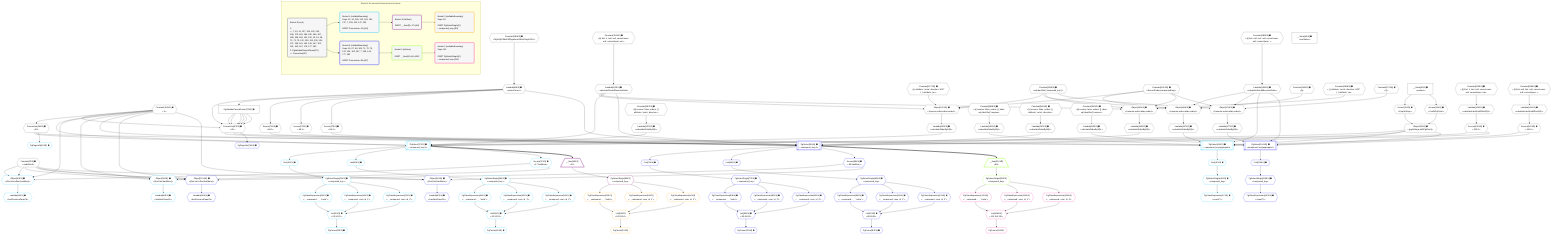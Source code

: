 %%{init: {'themeVariables': { 'fontSize': '12px'}}}%%
graph TD
    classDef path fill:#eee,stroke:#000,color:#000
    classDef plan fill:#fff,stroke-width:1px,color:#000
    classDef itemplan fill:#fff,stroke-width:2px,color:#000
    classDef unbatchedplan fill:#dff,stroke-width:1px,color:#000
    classDef sideeffectplan fill:#fcc,stroke-width:2px,color:#000
    classDef bucket fill:#f6f6f6,color:#000,stroke-width:2px,text-align:left


    %% plan dependencies
    Connection67{{"Connection[67∈0] ➊<br />ᐸ65ᐳ"}}:::plan
    Constant183{{"Constant[183∈0] ➊<br />ᐸ1ᐳ"}}:::plan
    Lambda68{{"Lambda[68∈0] ➊<br />ᐸparseCursorᐳ"}}:::plan
    PgValidateParsedCursor70["PgValidateParsedCursor[70∈0] ➊"]:::plan
    Constant183 & Lambda68 & PgValidateParsedCursor70 & PgValidateParsedCursor70 & PgValidateParsedCursor70 & PgValidateParsedCursor70 & PgValidateParsedCursor70 & PgValidateParsedCursor70 --> Connection67
    Object130{{"Object[130∈0] ➊<br />ᐸ{reverse,orders,alias,codec}ᐳ"}}:::plan
    Lambda122{{"Lambda[122∈0] ➊<br />ᐸcalculateShouldReverseOrderᐳ"}}:::plan
    Constant127{{"Constant[127∈0] ➊<br />ᐸ[ { attribute: 'extra', direction: 'ASC' }, { attribute: 'peᐳ"}}:::plan
    Constant128{{"Constant[128∈0] ➊<br />ᐸsql.identifier(”compound_key”)ᐳ"}}:::plan
    Constant129{{"Constant[129∈0] ➊<br />ᐸRecordCodec(compoundKey)ᐳ"}}:::plan
    Lambda122 & Constant127 & Constant128 & Constant129 --> Object130
    Object146{{"Object[146∈0] ➊<br />ᐸ{reverse,orders,alias,codec}ᐳ"}}:::plan
    Lambda139{{"Lambda[139∈0] ➊<br />ᐸcalculateShouldReverseOrderᐳ"}}:::plan
    Constant143{{"Constant[143∈0] ➊<br />ᐸ[]ᐳ"}}:::plan
    Lambda139 & Constant143 & Constant128 & Constant129 --> Object146
    Object161{{"Object[161∈0] ➊<br />ᐸ{reverse,orders,alias,codec}ᐳ"}}:::plan
    Constant158{{"Constant[158∈0] ➊<br />ᐸ[ { attribute: 'extra', direction: 'ASC' }, { attribute: 'peᐳ"}}:::plan
    Lambda122 & Constant158 & Constant128 & Constant129 --> Object161
    Object176{{"Object[176∈0] ➊<br />ᐸ{reverse,orders,alias,codec}ᐳ"}}:::plan
    Constant173{{"Constant[173∈0] ➊<br />ᐸ[]ᐳ"}}:::plan
    Lambda139 & Constant173 & Constant128 & Constant129 --> Object176
    Object15{{"Object[15∈0] ➊<br />ᐸ{pgSettings,withPgClient}ᐳ"}}:::plan
    Access13{{"Access[13∈0] ➊<br />ᐸ2.pgSettingsᐳ"}}:::plan
    Access14{{"Access[14∈0] ➊<br />ᐸ2.withPgClientᐳ"}}:::plan
    Access13 & Access14 --> Object15
    __Value2["__Value[2∈0] ➊<br />ᐸcontextᐳ"]:::plan
    __Value2 --> Access13
    __Value2 --> Access14
    Connection16{{"Connection[16∈0] ➊<br />ᐸ12ᐳ"}}:::plan
    Constant183 --> Connection16
    Constant184{{"Constant[184∈0] ➊<br />ᐸ'WyIzNjY0MzE3ZDgwIixmYWxzZSwyLDFd'ᐳ"}}:::plan
    Constant184 --> Lambda68
    Lambda68 --> PgValidateParsedCursor70
    Access71{{"Access[71∈0] ➊<br />ᐸ68.1ᐳ"}}:::plan
    Lambda68 --> Access71
    Access72{{"Access[72∈0] ➊<br />ᐸ68.2ᐳ"}}:::plan
    Lambda68 --> Access72
    Access73{{"Access[73∈0] ➊<br />ᐸ68.3ᐳ"}}:::plan
    Lambda68 --> Access73
    Constant191{{"Constant[191∈0] ➊<br />ᐸ§{ first: 1, last: null, cursorLower: null, cursorUpper: nulᐳ"}}:::plan
    Constant191 --> Lambda122
    Lambda125{{"Lambda[125∈0] ➊<br />ᐸcalculateLimitAndOffsetSQLᐳ"}}:::plan
    Constant192{{"Constant[192∈0] ➊<br />ᐸ§{ first: 1, last: null, cursorLower: null, cursorUpper: nulᐳ"}}:::plan
    Constant192 --> Lambda125
    Access126{{"Access[126∈0] ➊<br />ᐸ125.0ᐳ"}}:::plan
    Lambda125 --> Access126
    Lambda131{{"Lambda[131∈0] ➊<br />ᐸcalculateOrderBySQLᐳ"}}:::plan
    Object130 --> Lambda131
    Lambda137{{"Lambda[137∈0] ➊<br />ᐸcalculateOrderBySQLᐳ"}}:::plan
    Constant187{{"Constant[187∈0] ➊<br />ᐸ§{ reverse: false, orders: [ { attribute: 'extra', directionᐳ"}}:::plan
    Constant187 --> Lambda137
    Constant185{{"Constant[185∈0] ➊<br />ᐸ§{ first: null, last: null, cursorLower: null, cursorUpper: ᐳ"}}:::plan
    Constant185 --> Lambda139
    Lambda141{{"Lambda[141∈0] ➊<br />ᐸcalculateLimitAndOffsetSQLᐳ"}}:::plan
    Constant186{{"Constant[186∈0] ➊<br />ᐸ§{ first: null, last: null, cursorLower: null, cursorUpper: ᐳ"}}:::plan
    Constant186 --> Lambda141
    Access142{{"Access[142∈0] ➊<br />ᐸ141.0ᐳ"}}:::plan
    Lambda141 --> Access142
    Lambda147{{"Lambda[147∈0] ➊<br />ᐸcalculateOrderBySQLᐳ"}}:::plan
    Object146 --> Lambda147
    Lambda152{{"Lambda[152∈0] ➊<br />ᐸcalculateOrderBySQLᐳ"}}:::plan
    Constant188{{"Constant[188∈0] ➊<br />ᐸ§{ reverse: false, orders: [], alias: sql.identifier(”compouᐳ"}}:::plan
    Constant188 --> Lambda152
    Lambda162{{"Lambda[162∈0] ➊<br />ᐸcalculateOrderBySQLᐳ"}}:::plan
    Object161 --> Lambda162
    Lambda167{{"Lambda[167∈0] ➊<br />ᐸcalculateOrderBySQLᐳ"}}:::plan
    Constant189{{"Constant[189∈0] ➊<br />ᐸ§{ reverse: false, orders: [ { attribute: 'extra', directionᐳ"}}:::plan
    Constant189 --> Lambda167
    Lambda177{{"Lambda[177∈0] ➊<br />ᐸcalculateOrderBySQLᐳ"}}:::plan
    Object176 --> Lambda177
    Lambda182{{"Lambda[182∈0] ➊<br />ᐸcalculateOrderBySQLᐳ"}}:::plan
    Constant190{{"Constant[190∈0] ➊<br />ᐸ§{ reverse: false, orders: [], alias: sql.identifier(”compouᐳ"}}:::plan
    Constant190 --> Lambda182
    __Value4["__Value[4∈0] ➊<br />ᐸrootValueᐳ"]:::plan
    Constant7{{"Constant[7∈0] ➊<br />ᐸundefinedᐳ"}}:::plan
    PgSelect17[["PgSelect[17∈1] ➊<br />ᐸcompound_key+1ᐳ"]]:::plan
    Object15 & Connection16 & Constant183 & Lambda122 & Access126 & Lambda131 & Lambda137 --> PgSelect17
    PgSelect44[["PgSelect[44∈1] ➊<br />ᐸcompound_key(aggregate)ᐳ"]]:::plan
    Object15 & Connection16 & Lambda139 & Access142 & Lambda147 & Lambda152 --> PgSelect44
    Object42{{"Object[42∈1] ➊<br />ᐸ{first,last,offset,hasMore}ᐳ"}}:::plan
    Access37{{"Access[37∈1] ➊<br />ᐸ17.hasMoreᐳ"}}:::plan
    Constant183 & Constant7 & Constant7 & Access37 --> Object42
    List26{{"List[26∈1] ➊<br />ᐸ23,24,25ᐳ"}}:::plan
    PgClassExpression23{{"PgClassExpression[23∈1] ➊<br />ᐸ__compound...__.”extra”ᐳ"}}:::plan
    PgClassExpression24{{"PgClassExpression[24∈1] ➊<br />ᐸ__compound...rson_id_1”ᐳ"}}:::plan
    PgClassExpression25{{"PgClassExpression[25∈1] ➊<br />ᐸ__compound...rson_id_2”ᐳ"}}:::plan
    PgClassExpression23 & PgClassExpression24 & PgClassExpression25 --> List26
    List34{{"List[34∈1] ➊<br />ᐸ31,32,33ᐳ"}}:::plan
    PgClassExpression31{{"PgClassExpression[31∈1] ➊<br />ᐸ__compound...__.”extra”ᐳ"}}:::plan
    PgClassExpression32{{"PgClassExpression[32∈1] ➊<br />ᐸ__compound...rson_id_1”ᐳ"}}:::plan
    PgClassExpression33{{"PgClassExpression[33∈1] ➊<br />ᐸ__compound...rson_id_2”ᐳ"}}:::plan
    PgClassExpression31 & PgClassExpression32 & PgClassExpression33 --> List34
    Object38{{"Object[38∈1] ➊<br />ᐸ{first,last,hasMore}ᐳ"}}:::plan
    Constant183 & Constant7 & Access37 --> Object38
    PgPageInfo18{{"PgPageInfo[18∈1] ➊"}}:::plan
    Connection16 --> PgPageInfo18
    First20{{"First[20∈1] ➊"}}:::plan
    PgSelect17 --> First20
    PgSelectSingle21{{"PgSelectSingle[21∈1] ➊<br />ᐸcompound_keyᐳ"}}:::plan
    First20 --> PgSelectSingle21
    PgCursor22{{"PgCursor[22∈1] ➊"}}:::plan
    List26 --> PgCursor22
    PgSelectSingle21 --> PgClassExpression23
    PgSelectSingle21 --> PgClassExpression24
    PgSelectSingle21 --> PgClassExpression25
    Last28{{"Last[28∈1] ➊"}}:::plan
    PgSelect17 --> Last28
    PgSelectSingle29{{"PgSelectSingle[29∈1] ➊<br />ᐸcompound_keyᐳ"}}:::plan
    Last28 --> PgSelectSingle29
    PgCursor30{{"PgCursor[30∈1] ➊"}}:::plan
    List34 --> PgCursor30
    PgSelectSingle29 --> PgClassExpression31
    PgSelectSingle29 --> PgClassExpression32
    PgSelectSingle29 --> PgClassExpression33
    PgSelect17 --> Access37
    Lambda39{{"Lambda[39∈1] ➊<br />ᐸhasNextPageCbᐳ"}}:::plan
    Object38 --> Lambda39
    Lambda43{{"Lambda[43∈1] ➊<br />ᐸhasPreviousPageCbᐳ"}}:::plan
    Object42 --> Lambda43
    First45{{"First[45∈1] ➊"}}:::plan
    PgSelect44 --> First45
    PgSelectSingle46{{"PgSelectSingle[46∈1] ➊<br />ᐸcompound_keyᐳ"}}:::plan
    First45 --> PgSelectSingle46
    PgClassExpression47{{"PgClassExpression[47∈1] ➊<br />ᐸcount(*)ᐳ"}}:::plan
    PgSelectSingle46 --> PgClassExpression47
    __Item49[/"__Item[49∈2]<br />ᐸ17ᐳ"\]:::itemplan
    PgSelect17 ==> __Item49
    PgSelectSingle50{{"PgSelectSingle[50∈2]<br />ᐸcompound_keyᐳ"}}:::plan
    __Item49 --> PgSelectSingle50
    List55{{"List[55∈3]<br />ᐸ52,53,54ᐳ"}}:::plan
    PgClassExpression52{{"PgClassExpression[52∈3]<br />ᐸ__compound...__.”extra”ᐳ"}}:::plan
    PgClassExpression53{{"PgClassExpression[53∈3]<br />ᐸ__compound...rson_id_1”ᐳ"}}:::plan
    PgClassExpression54{{"PgClassExpression[54∈3]<br />ᐸ__compound...rson_id_2”ᐳ"}}:::plan
    PgClassExpression52 & PgClassExpression53 & PgClassExpression54 --> List55
    PgCursor51{{"PgCursor[51∈3]"}}:::plan
    List55 --> PgCursor51
    PgSelectSingle50 --> PgClassExpression52
    PgSelectSingle50 --> PgClassExpression53
    PgSelectSingle50 --> PgClassExpression54
    PgSelect69[["PgSelect[69∈4] ➊<br />ᐸcompound_key+1ᐳ"]]:::plan
    Object15 & Connection67 & Lambda68 & Constant183 & Access71 & Access72 & Access73 & Lambda122 & Access126 & Lambda162 & Lambda167 --> PgSelect69
    PgSelect104[["PgSelect[104∈4] ➊<br />ᐸcompound_key(aggregate)ᐳ"]]:::plan
    Object15 & Connection67 & Lambda139 & Access142 & Lambda177 & Lambda182 --> PgSelect104
    Object101{{"Object[101∈4] ➊<br />ᐸ{first,last,offset,hasMore}ᐳ"}}:::plan
    Access95{{"Access[95∈4] ➊<br />ᐸ69.hasMoreᐳ"}}:::plan
    Constant183 & Constant7 & Constant7 & Access95 --> Object101
    List83{{"List[83∈4] ➊<br />ᐸ80,81,82ᐳ"}}:::plan
    PgClassExpression80{{"PgClassExpression[80∈4] ➊<br />ᐸ__compound...__.”extra”ᐳ"}}:::plan
    PgClassExpression81{{"PgClassExpression[81∈4] ➊<br />ᐸ__compound...rson_id_1”ᐳ"}}:::plan
    PgClassExpression82{{"PgClassExpression[82∈4] ➊<br />ᐸ__compound...rson_id_2”ᐳ"}}:::plan
    PgClassExpression80 & PgClassExpression81 & PgClassExpression82 --> List83
    List92{{"List[92∈4] ➊<br />ᐸ89,90,91ᐳ"}}:::plan
    PgClassExpression89{{"PgClassExpression[89∈4] ➊<br />ᐸ__compound...__.”extra”ᐳ"}}:::plan
    PgClassExpression90{{"PgClassExpression[90∈4] ➊<br />ᐸ__compound...rson_id_1”ᐳ"}}:::plan
    PgClassExpression91{{"PgClassExpression[91∈4] ➊<br />ᐸ__compound...rson_id_2”ᐳ"}}:::plan
    PgClassExpression89 & PgClassExpression90 & PgClassExpression91 --> List92
    Object96{{"Object[96∈4] ➊<br />ᐸ{first,last,hasMore}ᐳ"}}:::plan
    Constant183 & Constant7 & Access95 --> Object96
    PgPageInfo74{{"PgPageInfo[74∈4] ➊"}}:::plan
    Connection67 --> PgPageInfo74
    First76{{"First[76∈4] ➊"}}:::plan
    PgSelect69 --> First76
    PgSelectSingle77{{"PgSelectSingle[77∈4] ➊<br />ᐸcompound_keyᐳ"}}:::plan
    First76 --> PgSelectSingle77
    PgCursor78{{"PgCursor[78∈4] ➊"}}:::plan
    List83 --> PgCursor78
    PgSelectSingle77 --> PgClassExpression80
    PgSelectSingle77 --> PgClassExpression81
    PgSelectSingle77 --> PgClassExpression82
    Last85{{"Last[85∈4] ➊"}}:::plan
    PgSelect69 --> Last85
    PgSelectSingle86{{"PgSelectSingle[86∈4] ➊<br />ᐸcompound_keyᐳ"}}:::plan
    Last85 --> PgSelectSingle86
    PgCursor87{{"PgCursor[87∈4] ➊"}}:::plan
    List92 --> PgCursor87
    PgSelectSingle86 --> PgClassExpression89
    PgSelectSingle86 --> PgClassExpression90
    PgSelectSingle86 --> PgClassExpression91
    PgSelect69 --> Access95
    Lambda97{{"Lambda[97∈4] ➊<br />ᐸhasNextPageCbᐳ"}}:::plan
    Object96 --> Lambda97
    Lambda102{{"Lambda[102∈4] ➊<br />ᐸhasPreviousPageCbᐳ"}}:::plan
    Object101 --> Lambda102
    First105{{"First[105∈4] ➊"}}:::plan
    PgSelect104 --> First105
    PgSelectSingle106{{"PgSelectSingle[106∈4] ➊<br />ᐸcompound_keyᐳ"}}:::plan
    First105 --> PgSelectSingle106
    PgClassExpression107{{"PgClassExpression[107∈4] ➊<br />ᐸcount(*)ᐳ"}}:::plan
    PgSelectSingle106 --> PgClassExpression107
    __Item110[/"__Item[110∈5]<br />ᐸ69ᐳ"\]:::itemplan
    PgSelect69 ==> __Item110
    PgSelectSingle111{{"PgSelectSingle[111∈5]<br />ᐸcompound_keyᐳ"}}:::plan
    __Item110 --> PgSelectSingle111
    List116{{"List[116∈6]<br />ᐸ113,114,115ᐳ"}}:::plan
    PgClassExpression113{{"PgClassExpression[113∈6]<br />ᐸ__compound...__.”extra”ᐳ"}}:::plan
    PgClassExpression114{{"PgClassExpression[114∈6]<br />ᐸ__compound...rson_id_1”ᐳ"}}:::plan
    PgClassExpression115{{"PgClassExpression[115∈6]<br />ᐸ__compound...rson_id_2”ᐳ"}}:::plan
    PgClassExpression113 & PgClassExpression114 & PgClassExpression115 --> List116
    PgCursor112{{"PgCursor[112∈6]"}}:::plan
    List116 --> PgCursor112
    PgSelectSingle111 --> PgClassExpression113
    PgSelectSingle111 --> PgClassExpression114
    PgSelectSingle111 --> PgClassExpression115

    %% define steps

    subgraph "Buckets for queries/v4/connections.boolean"
    Bucket0("Bucket 0 (root)<br /><br />1: <br />ᐳ: 7, 13, 14, 127, 128, 129, 143, 158, 173, 183, 184, 185, 186, 187, 188, 189, 190, 191, 192, 15, 16, 68, 71, 72, 73, 122, 125, 126, 130, 131, 137, 139, 141, 142, 146, 147, 152, 161, 162, 167, 176, 177, 182<br />2: PgValidateParsedCursor[70]<br />ᐳ: Connection[67]"):::bucket
    classDef bucket0 stroke:#696969
    class Bucket0,__Value2,__Value4,Constant7,Access13,Access14,Object15,Connection16,Connection67,Lambda68,PgValidateParsedCursor70,Access71,Access72,Access73,Lambda122,Lambda125,Access126,Constant127,Constant128,Constant129,Object130,Lambda131,Lambda137,Lambda139,Lambda141,Access142,Constant143,Object146,Lambda147,Lambda152,Constant158,Object161,Lambda162,Lambda167,Constant173,Object176,Lambda177,Lambda182,Constant183,Constant184,Constant185,Constant186,Constant187,Constant188,Constant189,Constant190,Constant191,Constant192 bucket0
    Bucket1("Bucket 1 (nullableBoundary)<br />Deps: 15, 16, 183, 122, 126, 131, 137, 7, 139, 142, 147, 152<br /><br />ROOT Connectionᐸ12ᐳ[16]"):::bucket
    classDef bucket1 stroke:#00bfff
    class Bucket1,PgSelect17,PgPageInfo18,First20,PgSelectSingle21,PgCursor22,PgClassExpression23,PgClassExpression24,PgClassExpression25,List26,Last28,PgSelectSingle29,PgCursor30,PgClassExpression31,PgClassExpression32,PgClassExpression33,List34,Access37,Object38,Lambda39,Object42,Lambda43,PgSelect44,First45,PgSelectSingle46,PgClassExpression47 bucket1
    Bucket2("Bucket 2 (listItem)<br /><br />ROOT __Item{2}ᐸ17ᐳ[49]"):::bucket
    classDef bucket2 stroke:#7f007f
    class Bucket2,__Item49,PgSelectSingle50 bucket2
    Bucket3("Bucket 3 (nullableBoundary)<br />Deps: 50<br /><br />ROOT PgSelectSingle{2}ᐸcompound_keyᐳ[50]"):::bucket
    classDef bucket3 stroke:#ffa500
    class Bucket3,PgCursor51,PgClassExpression52,PgClassExpression53,PgClassExpression54,List55 bucket3
    Bucket4("Bucket 4 (nullableBoundary)<br />Deps: 15, 67, 68, 183, 71, 72, 73, 122, 126, 162, 167, 7, 139, 142, 177, 182<br /><br />ROOT Connectionᐸ65ᐳ[67]"):::bucket
    classDef bucket4 stroke:#0000ff
    class Bucket4,PgSelect69,PgPageInfo74,First76,PgSelectSingle77,PgCursor78,PgClassExpression80,PgClassExpression81,PgClassExpression82,List83,Last85,PgSelectSingle86,PgCursor87,PgClassExpression89,PgClassExpression90,PgClassExpression91,List92,Access95,Object96,Lambda97,Object101,Lambda102,PgSelect104,First105,PgSelectSingle106,PgClassExpression107 bucket4
    Bucket5("Bucket 5 (listItem)<br /><br />ROOT __Item{5}ᐸ69ᐳ[110]"):::bucket
    classDef bucket5 stroke:#7fff00
    class Bucket5,__Item110,PgSelectSingle111 bucket5
    Bucket6("Bucket 6 (nullableBoundary)<br />Deps: 111<br /><br />ROOT PgSelectSingle{5}ᐸcompound_keyᐳ[111]"):::bucket
    classDef bucket6 stroke:#ff1493
    class Bucket6,PgCursor112,PgClassExpression113,PgClassExpression114,PgClassExpression115,List116 bucket6
    Bucket0 --> Bucket1 & Bucket4
    Bucket1 --> Bucket2
    Bucket2 --> Bucket3
    Bucket4 --> Bucket5
    Bucket5 --> Bucket6
    end